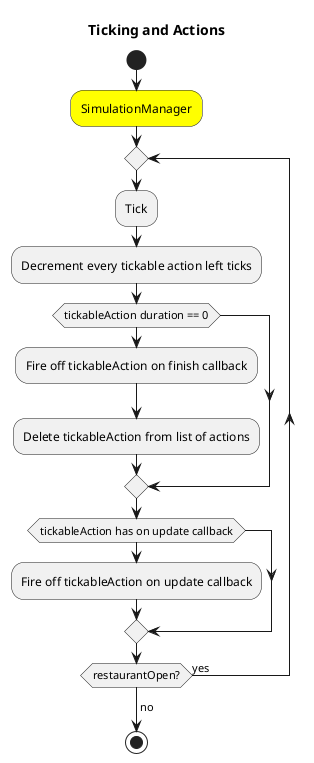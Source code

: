
@startuml
title Ticking and Actions
start
#yellow:SimulationManager;
repeat
  :Tick;
  :Decrement every tickable action left ticks;
  if (tickableAction duration == 0) then
    :Fire off tickableAction on finish callback;
    :Delete tickableAction from list of actions;
  endif
  if (tickableAction has on update callback) then
    :Fire off tickableAction on update callback;
  endif    
repeat while (restaurantOpen?) is (yes)
->no;
stop